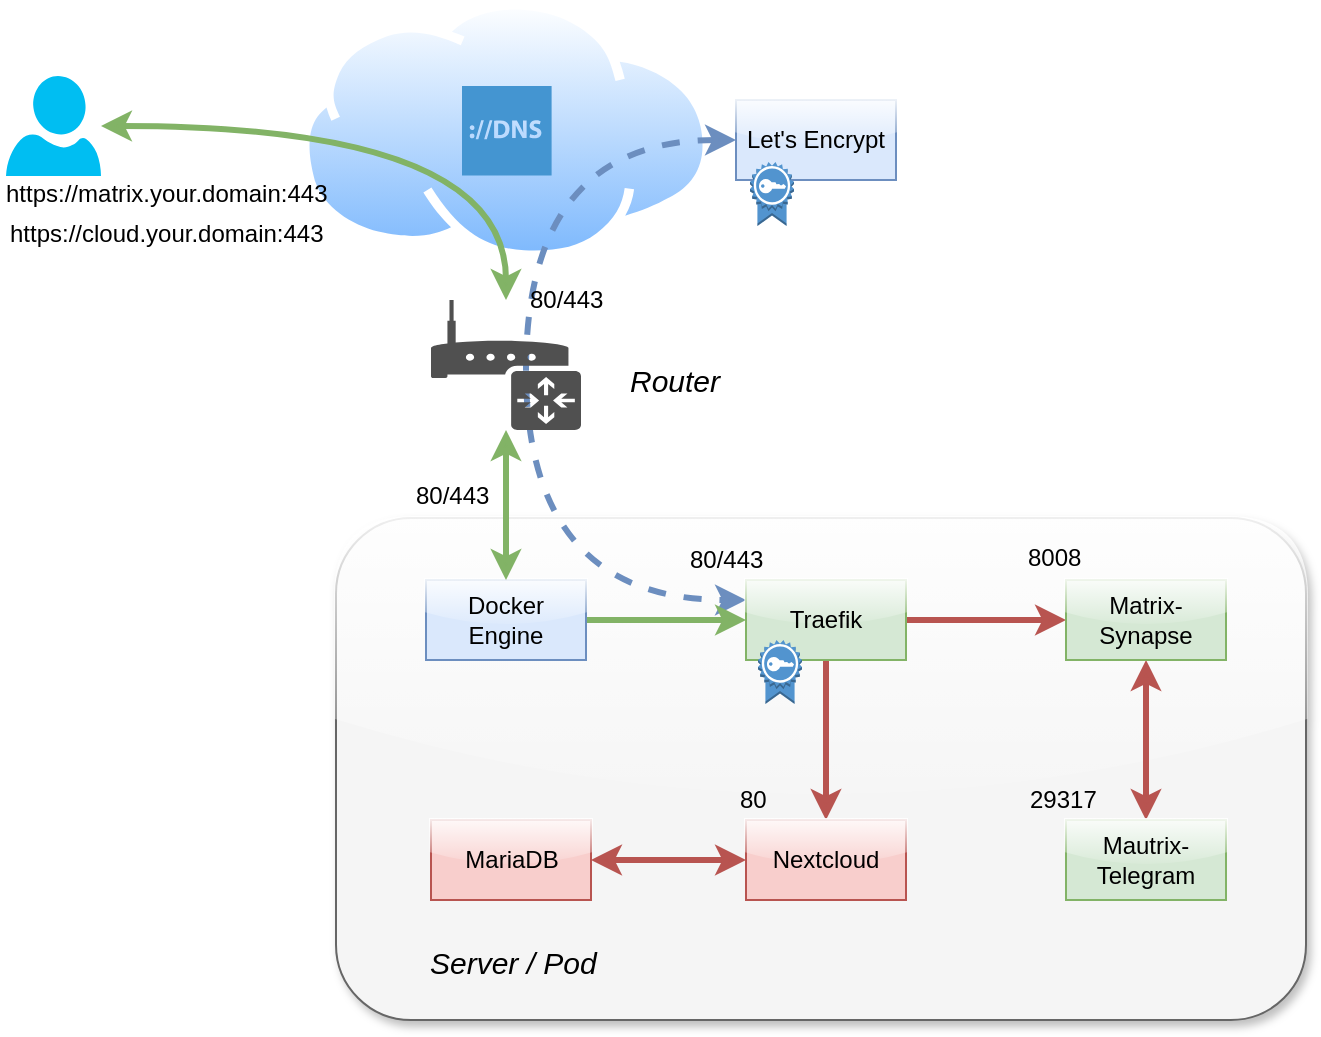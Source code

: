 <mxfile version="11.3.0" type="device" pages="1"><diagram id="RkkjKBKUETQGTZ_80LFO" name="Page-1"><mxGraphModel dx="2062" dy="1136" grid="1" gridSize="10" guides="1" tooltips="1" connect="1" arrows="1" fold="1" page="1" pageScale="1" pageWidth="827" pageHeight="1169" math="0" shadow="0"><root><mxCell id="0"/><mxCell id="1" parent="0"/><mxCell id="AeBw98HT5lAWU4hiBzXy-29" value="" style="rounded=1;whiteSpace=wrap;html=1;glass=1;fillColor=#f5f5f5;strokeColor=#666666;fontColor=#333333;comic=0;shadow=1;" parent="1" vertex="1"><mxGeometry x="315" y="329" width="485" height="251" as="geometry"/></mxCell><mxCell id="AeBw98HT5lAWU4hiBzXy-12" value="" style="aspect=fixed;perimeter=ellipsePerimeter;html=1;align=center;shadow=0;dashed=0;spacingTop=3;image;image=img/lib/active_directory/internet_cloud.svg;glass=1;" parent="1" vertex="1"><mxGeometry x="297" y="70" width="206" height="130" as="geometry"/></mxCell><mxCell id="AeBw98HT5lAWU4hiBzXy-27" value="" style="edgeStyle=orthogonalEdgeStyle;curved=1;rounded=0;orthogonalLoop=1;jettySize=auto;html=1;startArrow=classic;startFill=1;strokeWidth=3;entryX=0;entryY=0.25;entryDx=0;entryDy=0;exitX=0;exitY=0.5;exitDx=0;exitDy=0;fillColor=#dae8fc;strokeColor=#6c8ebf;dashed=1;" parent="1" source="AeBw98HT5lAWU4hiBzXy-25" target="AeBw98HT5lAWU4hiBzXy-2" edge="1"><mxGeometry relative="1" as="geometry"><mxPoint x="207.5" y="142.857" as="sourcePoint"/><mxPoint x="410.143" y="230" as="targetPoint"/><Array as="points"><mxPoint x="410" y="140"/><mxPoint x="410" y="370"/></Array></mxGeometry></mxCell><mxCell id="AeBw98HT5lAWU4hiBzXy-3" value="" style="edgeStyle=orthogonalEdgeStyle;rounded=0;orthogonalLoop=1;jettySize=auto;html=1;strokeWidth=3;fillColor=#d5e8d4;strokeColor=#82b366;" parent="1" source="AeBw98HT5lAWU4hiBzXy-1" target="AeBw98HT5lAWU4hiBzXy-2" edge="1"><mxGeometry relative="1" as="geometry"/></mxCell><mxCell id="Lp10HxF-5f6tq8CxEaFN-2" value="" style="edgeStyle=orthogonalEdgeStyle;rounded=0;orthogonalLoop=1;jettySize=auto;html=1;strokeWidth=3;exitX=0.5;exitY=1;exitDx=0;exitDy=0;fillColor=#f8cecc;strokeColor=#b85450;" edge="1" parent="1" source="AeBw98HT5lAWU4hiBzXy-2" target="Lp10HxF-5f6tq8CxEaFN-1"><mxGeometry relative="1" as="geometry"/></mxCell><mxCell id="AeBw98HT5lAWU4hiBzXy-1" value="Docker&lt;br&gt;Engine" style="rounded=0;whiteSpace=wrap;html=1;fillColor=#dae8fc;strokeColor=#6c8ebf;glass=1;" parent="1" vertex="1"><mxGeometry x="360" y="360" width="80" height="40" as="geometry"/></mxCell><mxCell id="Lp10HxF-5f6tq8CxEaFN-4" value="" style="edgeStyle=orthogonalEdgeStyle;rounded=0;orthogonalLoop=1;jettySize=auto;html=1;strokeWidth=3;startArrow=classic;startFill=1;fillColor=#f8cecc;strokeColor=#b85450;" edge="1" parent="1" source="Lp10HxF-5f6tq8CxEaFN-1" target="Lp10HxF-5f6tq8CxEaFN-3"><mxGeometry relative="1" as="geometry"/></mxCell><mxCell id="Lp10HxF-5f6tq8CxEaFN-1" value="Nextcloud" style="rounded=0;whiteSpace=wrap;html=1;fillColor=#f8cecc;strokeColor=#b85450;glass=1;" vertex="1" parent="1"><mxGeometry x="520" y="480" width="80" height="40" as="geometry"/></mxCell><mxCell id="Lp10HxF-5f6tq8CxEaFN-3" value="MariaDB" style="rounded=0;whiteSpace=wrap;html=1;fillColor=#f8cecc;strokeColor=#b85450;glass=1;" vertex="1" parent="1"><mxGeometry x="362.5" y="480" width="80" height="40" as="geometry"/></mxCell><mxCell id="AeBw98HT5lAWU4hiBzXy-5" value="" style="edgeStyle=orthogonalEdgeStyle;rounded=0;orthogonalLoop=1;jettySize=auto;html=1;strokeWidth=3;fillColor=#f8cecc;strokeColor=#b85450;" parent="1" source="AeBw98HT5lAWU4hiBzXy-2" target="AeBw98HT5lAWU4hiBzXy-4" edge="1"><mxGeometry relative="1" as="geometry"/></mxCell><mxCell id="AeBw98HT5lAWU4hiBzXy-2" value="Traefik" style="rounded=0;whiteSpace=wrap;html=1;fillColor=#d5e8d4;strokeColor=#82b366;glass=1;" parent="1" vertex="1"><mxGeometry x="520" y="360" width="80" height="40" as="geometry"/></mxCell><mxCell id="AeBw98HT5lAWU4hiBzXy-7" value="" style="edgeStyle=orthogonalEdgeStyle;rounded=0;orthogonalLoop=1;jettySize=auto;html=1;strokeWidth=3;startArrow=classic;startFill=1;fillColor=#f8cecc;strokeColor=#b85450;" parent="1" source="AeBw98HT5lAWU4hiBzXy-4" target="AeBw98HT5lAWU4hiBzXy-6" edge="1"><mxGeometry relative="1" as="geometry"/></mxCell><mxCell id="AeBw98HT5lAWU4hiBzXy-4" value="Matrix-Synapse" style="rounded=0;whiteSpace=wrap;html=1;fillColor=#d5e8d4;strokeColor=#82b366;glass=1;" parent="1" vertex="1"><mxGeometry x="680" y="360" width="80" height="40" as="geometry"/></mxCell><mxCell id="AeBw98HT5lAWU4hiBzXy-6" value="Mautrix-Telegram" style="rounded=0;whiteSpace=wrap;html=1;fillColor=#d5e8d4;strokeColor=#82b366;glass=1;" parent="1" vertex="1"><mxGeometry x="680" y="480" width="80" height="40" as="geometry"/></mxCell><mxCell id="AeBw98HT5lAWU4hiBzXy-11" value="" style="edgeStyle=orthogonalEdgeStyle;rounded=0;orthogonalLoop=1;jettySize=auto;html=1;startArrow=classic;startFill=1;strokeWidth=3;fillColor=#d5e8d4;strokeColor=#82b366;" parent="1" source="AeBw98HT5lAWU4hiBzXy-10" target="AeBw98HT5lAWU4hiBzXy-1" edge="1"><mxGeometry relative="1" as="geometry"/></mxCell><mxCell id="AeBw98HT5lAWU4hiBzXy-10" value="" style="pointerEvents=1;shadow=0;dashed=0;html=1;strokeColor=none;fillColor=#505050;labelPosition=center;verticalLabelPosition=bottom;verticalAlign=top;outlineConnect=0;align=center;shape=mxgraph.office.devices.router;glass=1;" parent="1" vertex="1"><mxGeometry x="362.5" y="220" width="75" height="65" as="geometry"/></mxCell><mxCell id="AeBw98HT5lAWU4hiBzXy-13" value="" style="shadow=0;dashed=0;html=1;strokeColor=none;fillColor=#4495D1;labelPosition=center;verticalLabelPosition=bottom;verticalAlign=top;align=center;outlineConnect=0;shape=mxgraph.veeam.dns;glass=1;" parent="1" vertex="1"><mxGeometry x="378" y="113" width="44.8" height="44.8" as="geometry"/></mxCell><mxCell id="AeBw98HT5lAWU4hiBzXy-16" value="" style="edgeStyle=orthogonalEdgeStyle;curved=1;rounded=0;orthogonalLoop=1;jettySize=auto;html=1;startArrow=classic;startFill=1;strokeWidth=3;fillColor=#d5e8d4;strokeColor=#82b366;" parent="1" source="AeBw98HT5lAWU4hiBzXy-14" target="AeBw98HT5lAWU4hiBzXy-10" edge="1"><mxGeometry relative="1" as="geometry"><mxPoint x="277.5" y="133" as="targetPoint"/></mxGeometry></mxCell><mxCell id="AeBw98HT5lAWU4hiBzXy-14" value="" style="verticalLabelPosition=bottom;html=1;verticalAlign=top;align=center;strokeColor=none;fillColor=#00BEF2;shape=mxgraph.azure.user;glass=1;" parent="1" vertex="1"><mxGeometry x="150" y="108" width="47.5" height="50" as="geometry"/></mxCell><mxCell id="AeBw98HT5lAWU4hiBzXy-17" value="https://matrix.your.domain:443" style="text;html=1;resizable=0;points=[];autosize=1;align=left;verticalAlign=top;spacingTop=-4;" parent="1" vertex="1"><mxGeometry x="147.5" y="157" width="180" height="20" as="geometry"/></mxCell><mxCell id="AeBw98HT5lAWU4hiBzXy-18" value="80/443" style="text;html=1;resizable=0;points=[];autosize=1;align=left;verticalAlign=top;spacingTop=-4;" parent="1" vertex="1"><mxGeometry x="352.5" y="308" width="50" height="20" as="geometry"/></mxCell><mxCell id="AeBw98HT5lAWU4hiBzXy-19" value="80/443" style="text;html=1;resizable=0;points=[];autosize=1;align=left;verticalAlign=top;spacingTop=-4;" parent="1" vertex="1"><mxGeometry x="410" y="210" width="50" height="20" as="geometry"/></mxCell><mxCell id="AeBw98HT5lAWU4hiBzXy-22" value="80/443" style="text;html=1;resizable=0;points=[];autosize=1;align=left;verticalAlign=top;spacingTop=-4;" parent="1" vertex="1"><mxGeometry x="490" y="340" width="50" height="20" as="geometry"/></mxCell><mxCell id="AeBw98HT5lAWU4hiBzXy-23" value="8008" style="text;html=1;resizable=0;points=[];autosize=1;align=left;verticalAlign=top;spacingTop=-4;" parent="1" vertex="1"><mxGeometry x="659" y="339" width="40" height="20" as="geometry"/></mxCell><mxCell id="AeBw98HT5lAWU4hiBzXy-24" value="29317" style="text;html=1;resizable=0;points=[];autosize=1;align=left;verticalAlign=top;spacingTop=-4;" parent="1" vertex="1"><mxGeometry x="660" y="460" width="50" height="20" as="geometry"/></mxCell><mxCell id="AeBw98HT5lAWU4hiBzXy-25" value="Let's Encrypt" style="rounded=0;whiteSpace=wrap;html=1;fillColor=#dae8fc;strokeColor=#6c8ebf;glass=1;" parent="1" vertex="1"><mxGeometry x="515" y="120" width="80" height="40" as="geometry"/></mxCell><mxCell id="AeBw98HT5lAWU4hiBzXy-20" value="" style="outlineConnect=0;dashed=0;verticalLabelPosition=bottom;verticalAlign=top;align=center;html=1;shape=mxgraph.aws3.certificate;fillColor=#5294CF;gradientColor=none;glass=1;" parent="1" vertex="1"><mxGeometry x="522" y="151" width="22" height="32" as="geometry"/></mxCell><mxCell id="AeBw98HT5lAWU4hiBzXy-28" value="" style="outlineConnect=0;dashed=0;verticalLabelPosition=bottom;verticalAlign=top;align=center;html=1;shape=mxgraph.aws3.certificate;fillColor=#5294CF;gradientColor=none;glass=1;" parent="1" vertex="1"><mxGeometry x="526" y="390" width="22" height="32" as="geometry"/></mxCell><mxCell id="AeBw98HT5lAWU4hiBzXy-30" value="Server / Pod" style="text;html=1;resizable=0;points=[];autosize=1;align=left;verticalAlign=top;spacingTop=-4;fontSize=15;fontStyle=2" parent="1" vertex="1"><mxGeometry x="360" y="540" width="100" height="20" as="geometry"/></mxCell><mxCell id="AeBw98HT5lAWU4hiBzXy-31" value="Router" style="text;html=1;resizable=0;points=[];autosize=1;align=left;verticalAlign=top;spacingTop=-4;fontSize=15;fontStyle=2" parent="1" vertex="1"><mxGeometry x="460" y="249" width="60" height="20" as="geometry"/></mxCell><mxCell id="Lp10HxF-5f6tq8CxEaFN-5" value="80" style="text;html=1;resizable=0;points=[];autosize=1;align=left;verticalAlign=top;spacingTop=-4;" vertex="1" parent="1"><mxGeometry x="515" y="460" width="30" height="20" as="geometry"/></mxCell><mxCell id="Lp10HxF-5f6tq8CxEaFN-6" value="https://cloud.your.domain:443" style="text;html=1;resizable=0;points=[];autosize=1;align=left;verticalAlign=top;spacingTop=-4;" vertex="1" parent="1"><mxGeometry x="150" y="177" width="180" height="20" as="geometry"/></mxCell></root></mxGraphModel></diagram></mxfile>